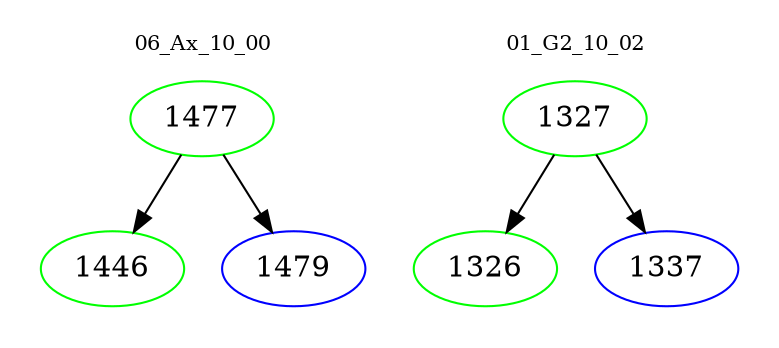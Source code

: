 digraph{
subgraph cluster_0 {
color = white
label = "06_Ax_10_00";
fontsize=10;
T0_1477 [label="1477", color="green"]
T0_1477 -> T0_1446 [color="black"]
T0_1446 [label="1446", color="green"]
T0_1477 -> T0_1479 [color="black"]
T0_1479 [label="1479", color="blue"]
}
subgraph cluster_1 {
color = white
label = "01_G2_10_02";
fontsize=10;
T1_1327 [label="1327", color="green"]
T1_1327 -> T1_1326 [color="black"]
T1_1326 [label="1326", color="green"]
T1_1327 -> T1_1337 [color="black"]
T1_1337 [label="1337", color="blue"]
}
}
